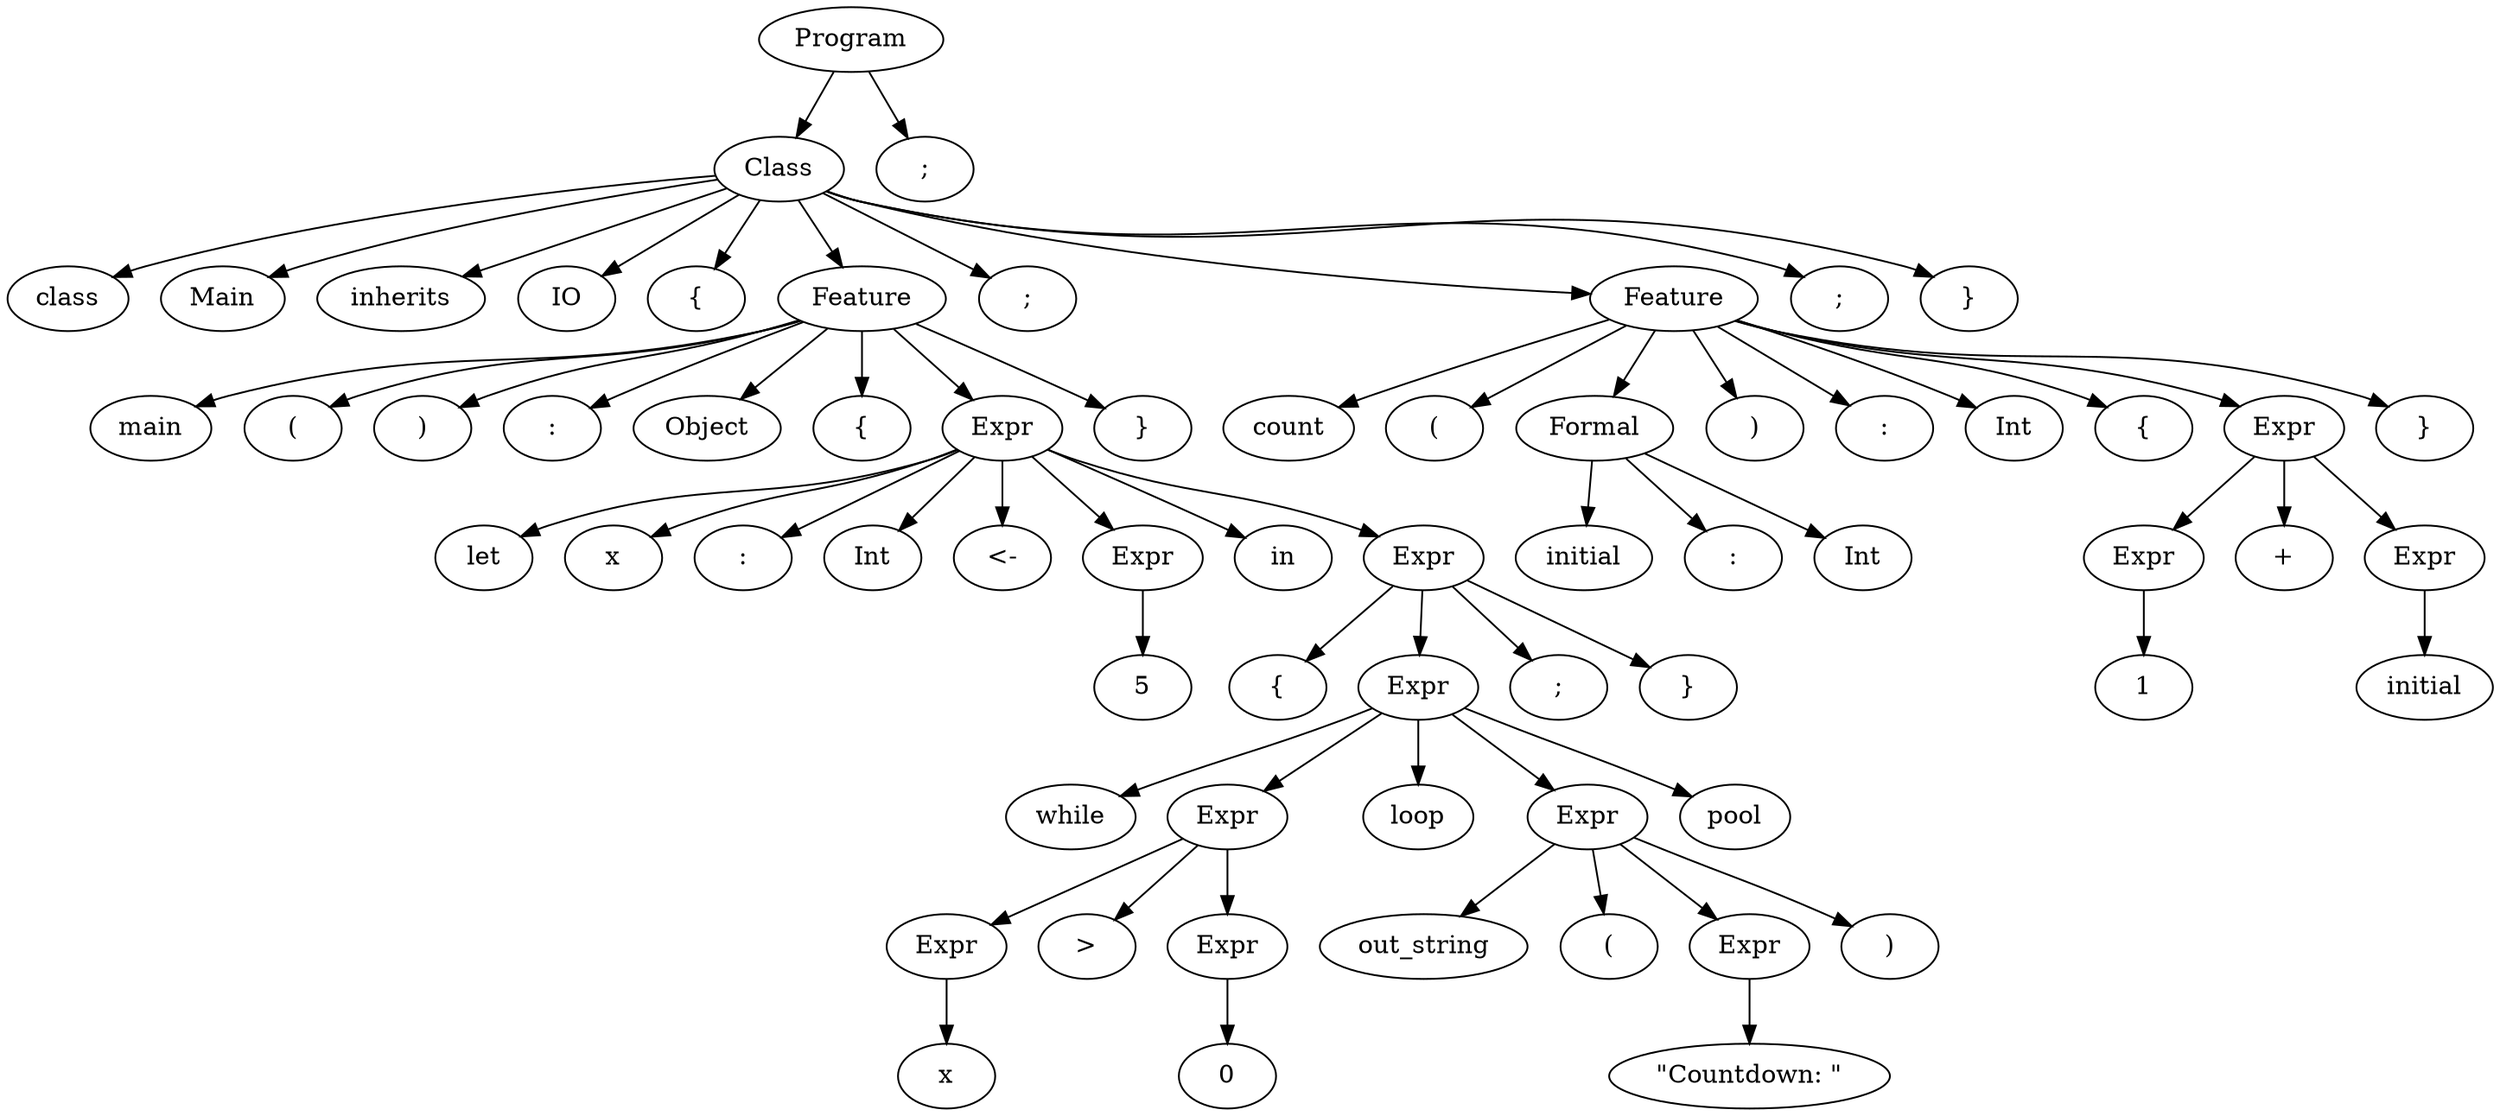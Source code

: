 digraph {
	0 [label=Program]
	0 -> 1
	1 [label=Class]
	1 -> 2
	2 [label=class]
	1 -> 3
	3 [label=Main]
	1 -> 4
	4 [label=inherits]
	1 -> 5
	5 [label=IO]
	1 -> 6
	6 [label="{"]
	1 -> 7
	7 [label=Feature]
	7 -> 8
	8 [label=main]
	7 -> 9
	9 [label="("]
	7 -> 10
	10 [label=")"]
	7 -> 11
	11 [label=":"]
	7 -> 12
	12 [label=Object]
	7 -> 13
	13 [label="{"]
	7 -> 14
	14 [label=Expr]
	14 -> 15
	15 [label=let]
	14 -> 16
	16 [label=x]
	14 -> 17
	17 [label=":"]
	14 -> 18
	18 [label=Int]
	14 -> 19
	19 [label="<-"]
	14 -> 20
	20 [label=Expr]
	20 -> 21
	21 [label=5]
	14 -> 22
	22 [label=in]
	14 -> 23
	23 [label=Expr]
	23 -> 24
	24 [label="{"]
	23 -> 25
	25 [label=Expr]
	25 -> 26
	26 [label=while]
	25 -> 27
	27 [label=Expr]
	27 -> 28
	28 [label=Expr]
	28 -> 29
	29 [label=x]
	27 -> 30
	30 [label=">"]
	27 -> 31
	31 [label=Expr]
	31 -> 32
	32 [label=0]
	25 -> 33
	33 [label=loop]
	25 -> 34
	34 [label=Expr]
	34 -> 35
	35 [label=out_string]
	34 -> 36
	36 [label="("]
	34 -> 37
	37 [label=Expr]
	37 -> 38
	38 [label="\"Countdown: \""]
	34 -> 39
	39 [label=")"]
	25 -> 40
	40 [label=pool]
	23 -> 41
	41 [label=";"]
	23 -> 42
	42 [label="}"]
	7 -> 43
	43 [label="}"]
	1 -> 44
	44 [label=";"]
	1 -> 45
	45 [label=Feature]
	45 -> 46
	46 [label=count]
	45 -> 47
	47 [label="("]
	45 -> 48
	48 [label=Formal]
	48 -> 49
	49 [label=initial]
	48 -> 50
	50 [label=":"]
	48 -> 51
	51 [label=Int]
	45 -> 52
	52 [label=")"]
	45 -> 53
	53 [label=":"]
	45 -> 54
	54 [label=Int]
	45 -> 55
	55 [label="{"]
	45 -> 56
	56 [label=Expr]
	56 -> 57
	57 [label=Expr]
	57 -> 58
	58 [label=1]
	56 -> 59
	59 [label="+"]
	56 -> 60
	60 [label=Expr]
	60 -> 61
	61 [label=initial]
	45 -> 62
	62 [label="}"]
	1 -> 63
	63 [label=";"]
	1 -> 64
	64 [label="}"]
	0 -> 65
	65 [label=";"]
}
